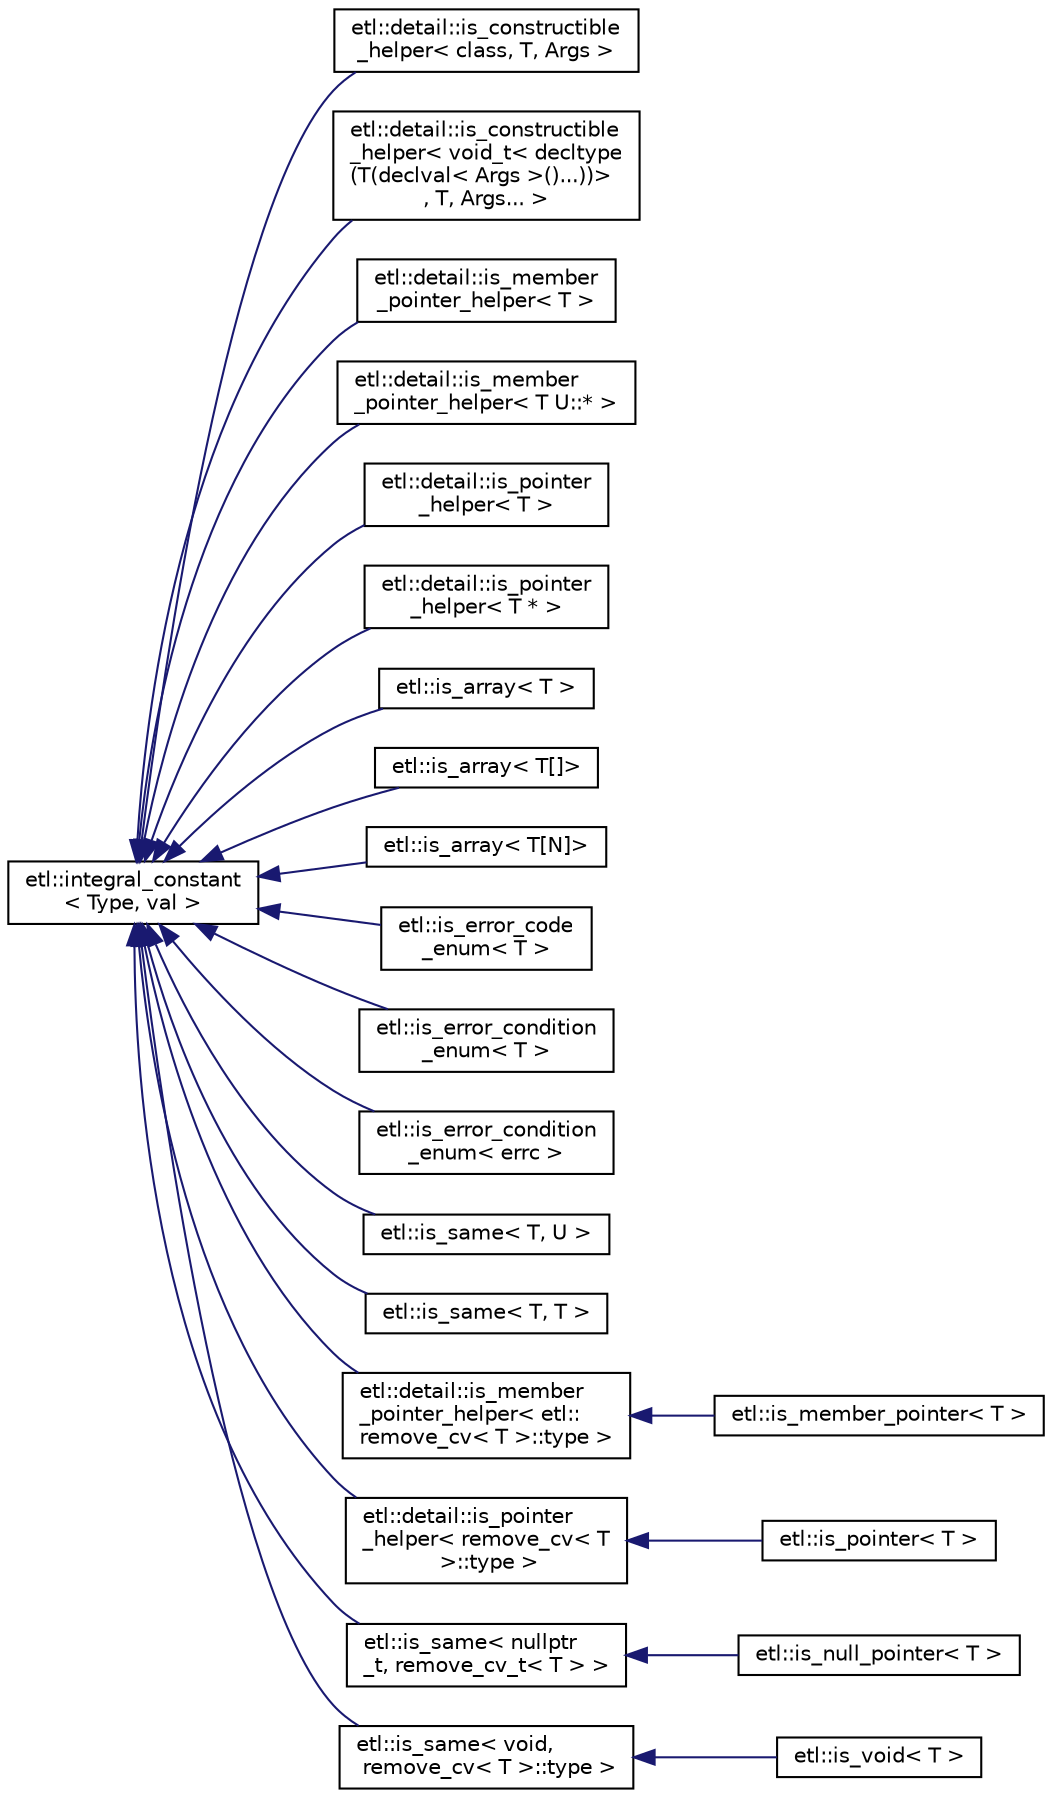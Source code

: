 digraph "Graphical Class Hierarchy"
{
  edge [fontname="Helvetica",fontsize="10",labelfontname="Helvetica",labelfontsize="10"];
  node [fontname="Helvetica",fontsize="10",shape=record];
  rankdir="LR";
  Node0 [label="etl::integral_constant\l\< Type, val \>",height=0.2,width=0.4,color="black", fillcolor="white", style="filled",URL="$structetl_1_1integral__constant.html"];
  Node0 -> Node1 [dir="back",color="midnightblue",fontsize="10",style="solid",fontname="Helvetica"];
  Node1 [label="etl::detail::is_constructible\l_helper\< class, T, Args \>",height=0.2,width=0.4,color="black", fillcolor="white", style="filled",URL="$structetl_1_1detail_1_1is__constructible__helper.html"];
  Node0 -> Node2 [dir="back",color="midnightblue",fontsize="10",style="solid",fontname="Helvetica"];
  Node2 [label="etl::detail::is_constructible\l_helper\< void_t\< decltype\l(T(declval\< Args \>()...))\>\l, T, Args... \>",height=0.2,width=0.4,color="black", fillcolor="white", style="filled",URL="$structetl_1_1detail_1_1is__constructible__helper_3_01void__t_3_01decltype_07T_07declval_3_01Argsa80037a39bb9e756040a068d64e78d77.html"];
  Node0 -> Node3 [dir="back",color="midnightblue",fontsize="10",style="solid",fontname="Helvetica"];
  Node3 [label="etl::detail::is_member\l_pointer_helper\< T \>",height=0.2,width=0.4,color="black", fillcolor="white", style="filled",URL="$structetl_1_1detail_1_1is__member__pointer__helper.html"];
  Node0 -> Node4 [dir="back",color="midnightblue",fontsize="10",style="solid",fontname="Helvetica"];
  Node4 [label="etl::detail::is_member\l_pointer_helper\< T U::* \>",height=0.2,width=0.4,color="black", fillcolor="white", style="filled",URL="$structetl_1_1detail_1_1is__member__pointer__helper_3_01T_01U_1_1_5_01_4.html"];
  Node0 -> Node5 [dir="back",color="midnightblue",fontsize="10",style="solid",fontname="Helvetica"];
  Node5 [label="etl::detail::is_pointer\l_helper\< T \>",height=0.2,width=0.4,color="black", fillcolor="white", style="filled",URL="$structetl_1_1detail_1_1is__pointer__helper.html"];
  Node0 -> Node6 [dir="back",color="midnightblue",fontsize="10",style="solid",fontname="Helvetica"];
  Node6 [label="etl::detail::is_pointer\l_helper\< T * \>",height=0.2,width=0.4,color="black", fillcolor="white", style="filled",URL="$structetl_1_1detail_1_1is__pointer__helper_3_01T_01_5_01_4.html"];
  Node0 -> Node7 [dir="back",color="midnightblue",fontsize="10",style="solid",fontname="Helvetica"];
  Node7 [label="etl::is_array\< T \>",height=0.2,width=0.4,color="black", fillcolor="white", style="filled",URL="$structetl_1_1is__array.html"];
  Node0 -> Node8 [dir="back",color="midnightblue",fontsize="10",style="solid",fontname="Helvetica"];
  Node8 [label="etl::is_array\< T[]\>",height=0.2,width=0.4,color="black", fillcolor="white", style="filled",URL="$structetl_1_1is__array_3_01T[]_4.html"];
  Node0 -> Node9 [dir="back",color="midnightblue",fontsize="10",style="solid",fontname="Helvetica"];
  Node9 [label="etl::is_array\< T[N]\>",height=0.2,width=0.4,color="black", fillcolor="white", style="filled",URL="$structetl_1_1is__array_3_01T[N]_4.html"];
  Node0 -> Node10 [dir="back",color="midnightblue",fontsize="10",style="solid",fontname="Helvetica"];
  Node10 [label="etl::is_error_code\l_enum\< T \>",height=0.2,width=0.4,color="black", fillcolor="white", style="filled",URL="$structetl_1_1is__error__code__enum.html"];
  Node0 -> Node11 [dir="back",color="midnightblue",fontsize="10",style="solid",fontname="Helvetica"];
  Node11 [label="etl::is_error_condition\l_enum\< T \>",height=0.2,width=0.4,color="black", fillcolor="white", style="filled",URL="$structetl_1_1is__error__condition__enum.html"];
  Node0 -> Node12 [dir="back",color="midnightblue",fontsize="10",style="solid",fontname="Helvetica"];
  Node12 [label="etl::is_error_condition\l_enum\< errc \>",height=0.2,width=0.4,color="black", fillcolor="white", style="filled",URL="$structetl_1_1is__error__condition__enum_3_01errc_01_4.html"];
  Node0 -> Node13 [dir="back",color="midnightblue",fontsize="10",style="solid",fontname="Helvetica"];
  Node13 [label="etl::is_same\< T, U \>",height=0.2,width=0.4,color="black", fillcolor="white", style="filled",URL="$structetl_1_1is__same.html",tooltip="If T and U name the same type (taking into account const/volatile qualifications), provides the member constant value equal to true. Otherwise value is false. "];
  Node0 -> Node14 [dir="back",color="midnightblue",fontsize="10",style="solid",fontname="Helvetica"];
  Node14 [label="etl::is_same\< T, T \>",height=0.2,width=0.4,color="black", fillcolor="white", style="filled",URL="$structetl_1_1is__same_3_01T_00_01T_01_4.html"];
  Node0 -> Node15 [dir="back",color="midnightblue",fontsize="10",style="solid",fontname="Helvetica"];
  Node15 [label="etl::detail::is_member\l_pointer_helper\< etl::\lremove_cv\< T \>::type \>",height=0.2,width=0.4,color="black", fillcolor="white", style="filled",URL="$structetl_1_1detail_1_1is__member__pointer__helper.html"];
  Node15 -> Node16 [dir="back",color="midnightblue",fontsize="10",style="solid",fontname="Helvetica"];
  Node16 [label="etl::is_member_pointer\< T \>",height=0.2,width=0.4,color="black", fillcolor="white", style="filled",URL="$structetl_1_1is__member__pointer.html",tooltip="If T is pointer to non-static member object or a pointer to non-static member function, provides the member constant value equal true. For any other type, value is false. The behavior of a program that adds specializations for is_member_pointer or is_member_pointer_v (since C++17) is undefined. "];
  Node0 -> Node17 [dir="back",color="midnightblue",fontsize="10",style="solid",fontname="Helvetica"];
  Node17 [label="etl::detail::is_pointer\l_helper\< remove_cv\< T\l \>::type \>",height=0.2,width=0.4,color="black", fillcolor="white", style="filled",URL="$structetl_1_1detail_1_1is__pointer__helper.html"];
  Node17 -> Node18 [dir="back",color="midnightblue",fontsize="10",style="solid",fontname="Helvetica"];
  Node18 [label="etl::is_pointer\< T \>",height=0.2,width=0.4,color="black", fillcolor="white", style="filled",URL="$structetl_1_1is__pointer.html"];
  Node0 -> Node19 [dir="back",color="midnightblue",fontsize="10",style="solid",fontname="Helvetica"];
  Node19 [label="etl::is_same\< nullptr\l_t, remove_cv_t\< T \> \>",height=0.2,width=0.4,color="black", fillcolor="white", style="filled",URL="$structetl_1_1is__same.html"];
  Node19 -> Node20 [dir="back",color="midnightblue",fontsize="10",style="solid",fontname="Helvetica"];
  Node20 [label="etl::is_null_pointer\< T \>",height=0.2,width=0.4,color="black", fillcolor="white", style="filled",URL="$structetl_1_1is__null__pointer.html"];
  Node0 -> Node21 [dir="back",color="midnightblue",fontsize="10",style="solid",fontname="Helvetica"];
  Node21 [label="etl::is_same\< void,\l remove_cv\< T \>::type \>",height=0.2,width=0.4,color="black", fillcolor="white", style="filled",URL="$structetl_1_1is__same.html"];
  Node21 -> Node22 [dir="back",color="midnightblue",fontsize="10",style="solid",fontname="Helvetica"];
  Node22 [label="etl::is_void\< T \>",height=0.2,width=0.4,color="black", fillcolor="white", style="filled",URL="$structetl_1_1is__void.html",tooltip="Define a member typedef only if a boolean constant is true. "];
}
